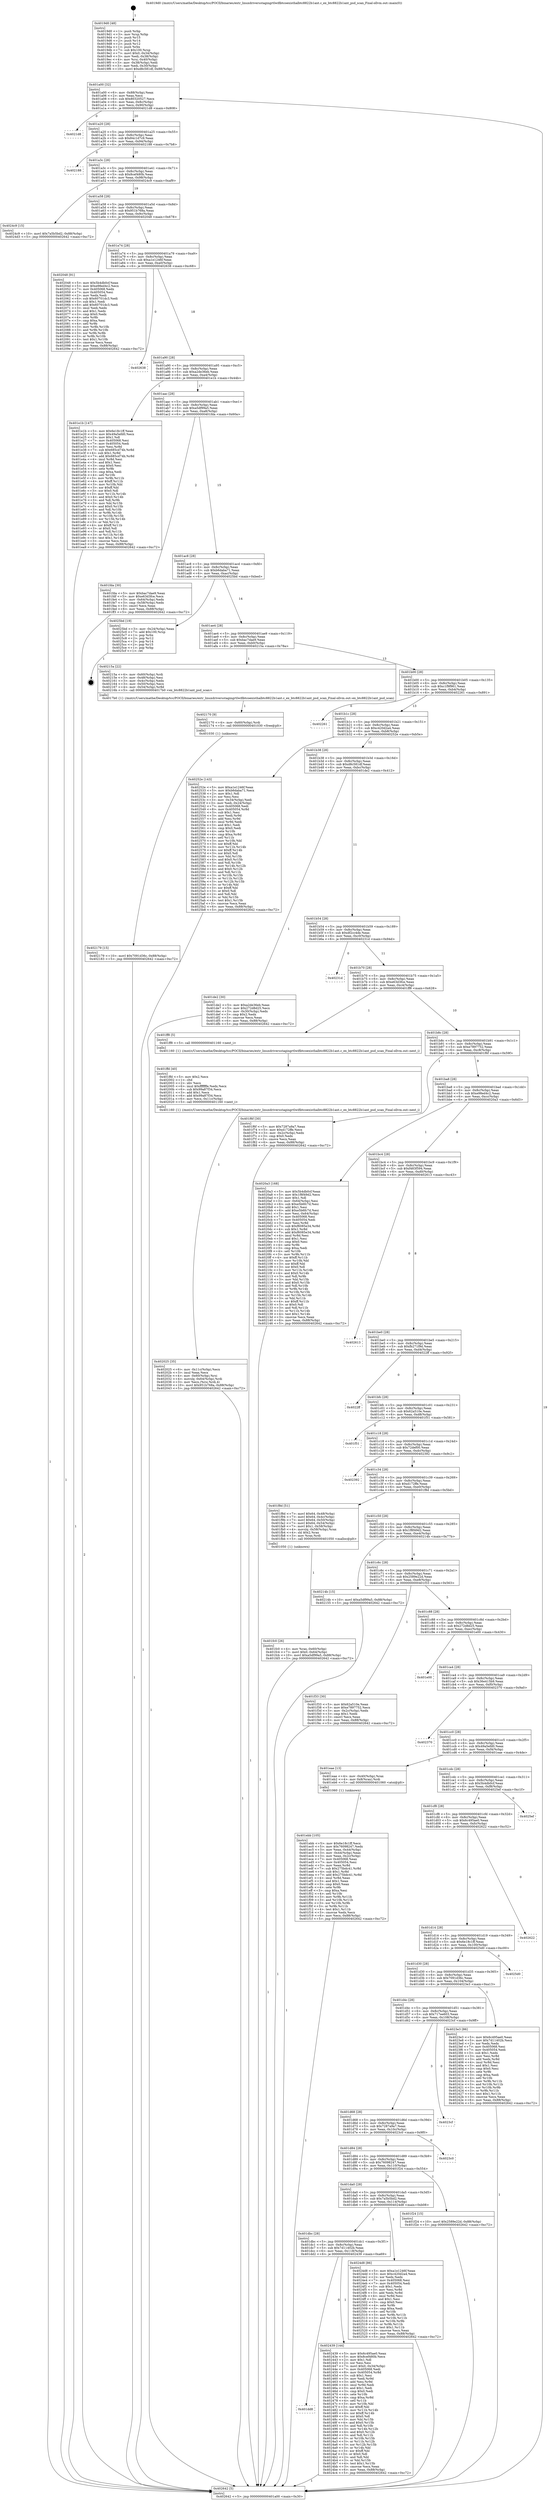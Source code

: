 digraph "0x4019d0" {
  label = "0x4019d0 (/mnt/c/Users/mathe/Desktop/tcc/POCII/binaries/extr_linuxdriversstagingrtlwifibtcoexisthalbtc8822b1ant.c_ex_btc8822b1ant_psd_scan_Final-ollvm.out::main(0))"
  labelloc = "t"
  node[shape=record]

  Entry [label="",width=0.3,height=0.3,shape=circle,fillcolor=black,style=filled]
  "0x401a00" [label="{
     0x401a00 [32]\l
     | [instrs]\l
     &nbsp;&nbsp;0x401a00 \<+6\>: mov -0x88(%rbp),%eax\l
     &nbsp;&nbsp;0x401a06 \<+2\>: mov %eax,%ecx\l
     &nbsp;&nbsp;0x401a08 \<+6\>: sub $0x80320527,%ecx\l
     &nbsp;&nbsp;0x401a0e \<+6\>: mov %eax,-0x8c(%rbp)\l
     &nbsp;&nbsp;0x401a14 \<+6\>: mov %ecx,-0x90(%rbp)\l
     &nbsp;&nbsp;0x401a1a \<+6\>: je 00000000004021d8 \<main+0x808\>\l
  }"]
  "0x4021d8" [label="{
     0x4021d8\l
  }", style=dashed]
  "0x401a20" [label="{
     0x401a20 [28]\l
     | [instrs]\l
     &nbsp;&nbsp;0x401a20 \<+5\>: jmp 0000000000401a25 \<main+0x55\>\l
     &nbsp;&nbsp;0x401a25 \<+6\>: mov -0x8c(%rbp),%eax\l
     &nbsp;&nbsp;0x401a2b \<+5\>: sub $0x84c1d7c9,%eax\l
     &nbsp;&nbsp;0x401a30 \<+6\>: mov %eax,-0x94(%rbp)\l
     &nbsp;&nbsp;0x401a36 \<+6\>: je 0000000000402188 \<main+0x7b8\>\l
  }"]
  Exit [label="",width=0.3,height=0.3,shape=circle,fillcolor=black,style=filled,peripheries=2]
  "0x402188" [label="{
     0x402188\l
  }", style=dashed]
  "0x401a3c" [label="{
     0x401a3c [28]\l
     | [instrs]\l
     &nbsp;&nbsp;0x401a3c \<+5\>: jmp 0000000000401a41 \<main+0x71\>\l
     &nbsp;&nbsp;0x401a41 \<+6\>: mov -0x8c(%rbp),%eax\l
     &nbsp;&nbsp;0x401a47 \<+5\>: sub $0x8cef480b,%eax\l
     &nbsp;&nbsp;0x401a4c \<+6\>: mov %eax,-0x98(%rbp)\l
     &nbsp;&nbsp;0x401a52 \<+6\>: je 00000000004024c9 \<main+0xaf9\>\l
  }"]
  "0x401dd8" [label="{
     0x401dd8\l
  }", style=dashed]
  "0x4024c9" [label="{
     0x4024c9 [15]\l
     | [instrs]\l
     &nbsp;&nbsp;0x4024c9 \<+10\>: movl $0x7a5b5bd2,-0x88(%rbp)\l
     &nbsp;&nbsp;0x4024d3 \<+5\>: jmp 0000000000402642 \<main+0xc72\>\l
  }"]
  "0x401a58" [label="{
     0x401a58 [28]\l
     | [instrs]\l
     &nbsp;&nbsp;0x401a58 \<+5\>: jmp 0000000000401a5d \<main+0x8d\>\l
     &nbsp;&nbsp;0x401a5d \<+6\>: mov -0x8c(%rbp),%eax\l
     &nbsp;&nbsp;0x401a63 \<+5\>: sub $0x951b768a,%eax\l
     &nbsp;&nbsp;0x401a68 \<+6\>: mov %eax,-0x9c(%rbp)\l
     &nbsp;&nbsp;0x401a6e \<+6\>: je 0000000000402048 \<main+0x678\>\l
  }"]
  "0x402439" [label="{
     0x402439 [144]\l
     | [instrs]\l
     &nbsp;&nbsp;0x402439 \<+5\>: mov $0x6c495ae0,%eax\l
     &nbsp;&nbsp;0x40243e \<+5\>: mov $0x8cef480b,%ecx\l
     &nbsp;&nbsp;0x402443 \<+2\>: mov $0x1,%dl\l
     &nbsp;&nbsp;0x402445 \<+2\>: xor %esi,%esi\l
     &nbsp;&nbsp;0x402447 \<+7\>: movl $0x0,-0x34(%rbp)\l
     &nbsp;&nbsp;0x40244e \<+7\>: mov 0x405068,%edi\l
     &nbsp;&nbsp;0x402455 \<+8\>: mov 0x405054,%r8d\l
     &nbsp;&nbsp;0x40245d \<+3\>: sub $0x1,%esi\l
     &nbsp;&nbsp;0x402460 \<+3\>: mov %edi,%r9d\l
     &nbsp;&nbsp;0x402463 \<+3\>: add %esi,%r9d\l
     &nbsp;&nbsp;0x402466 \<+4\>: imul %r9d,%edi\l
     &nbsp;&nbsp;0x40246a \<+3\>: and $0x1,%edi\l
     &nbsp;&nbsp;0x40246d \<+3\>: cmp $0x0,%edi\l
     &nbsp;&nbsp;0x402470 \<+4\>: sete %r10b\l
     &nbsp;&nbsp;0x402474 \<+4\>: cmp $0xa,%r8d\l
     &nbsp;&nbsp;0x402478 \<+4\>: setl %r11b\l
     &nbsp;&nbsp;0x40247c \<+3\>: mov %r10b,%bl\l
     &nbsp;&nbsp;0x40247f \<+3\>: xor $0xff,%bl\l
     &nbsp;&nbsp;0x402482 \<+3\>: mov %r11b,%r14b\l
     &nbsp;&nbsp;0x402485 \<+4\>: xor $0xff,%r14b\l
     &nbsp;&nbsp;0x402489 \<+3\>: xor $0x0,%dl\l
     &nbsp;&nbsp;0x40248c \<+3\>: mov %bl,%r15b\l
     &nbsp;&nbsp;0x40248f \<+4\>: and $0x0,%r15b\l
     &nbsp;&nbsp;0x402493 \<+3\>: and %dl,%r10b\l
     &nbsp;&nbsp;0x402496 \<+3\>: mov %r14b,%r12b\l
     &nbsp;&nbsp;0x402499 \<+4\>: and $0x0,%r12b\l
     &nbsp;&nbsp;0x40249d \<+3\>: and %dl,%r11b\l
     &nbsp;&nbsp;0x4024a0 \<+3\>: or %r10b,%r15b\l
     &nbsp;&nbsp;0x4024a3 \<+3\>: or %r11b,%r12b\l
     &nbsp;&nbsp;0x4024a6 \<+3\>: xor %r12b,%r15b\l
     &nbsp;&nbsp;0x4024a9 \<+3\>: or %r14b,%bl\l
     &nbsp;&nbsp;0x4024ac \<+3\>: xor $0xff,%bl\l
     &nbsp;&nbsp;0x4024af \<+3\>: or $0x0,%dl\l
     &nbsp;&nbsp;0x4024b2 \<+2\>: and %dl,%bl\l
     &nbsp;&nbsp;0x4024b4 \<+3\>: or %bl,%r15b\l
     &nbsp;&nbsp;0x4024b7 \<+4\>: test $0x1,%r15b\l
     &nbsp;&nbsp;0x4024bb \<+3\>: cmovne %ecx,%eax\l
     &nbsp;&nbsp;0x4024be \<+6\>: mov %eax,-0x88(%rbp)\l
     &nbsp;&nbsp;0x4024c4 \<+5\>: jmp 0000000000402642 \<main+0xc72\>\l
  }"]
  "0x402048" [label="{
     0x402048 [91]\l
     | [instrs]\l
     &nbsp;&nbsp;0x402048 \<+5\>: mov $0x5b4db0cf,%eax\l
     &nbsp;&nbsp;0x40204d \<+5\>: mov $0xe98ed4c2,%ecx\l
     &nbsp;&nbsp;0x402052 \<+7\>: mov 0x405068,%edx\l
     &nbsp;&nbsp;0x402059 \<+7\>: mov 0x405054,%esi\l
     &nbsp;&nbsp;0x402060 \<+2\>: mov %edx,%edi\l
     &nbsp;&nbsp;0x402062 \<+6\>: sub $0x60701dc3,%edi\l
     &nbsp;&nbsp;0x402068 \<+3\>: sub $0x1,%edi\l
     &nbsp;&nbsp;0x40206b \<+6\>: add $0x60701dc3,%edi\l
     &nbsp;&nbsp;0x402071 \<+3\>: imul %edi,%edx\l
     &nbsp;&nbsp;0x402074 \<+3\>: and $0x1,%edx\l
     &nbsp;&nbsp;0x402077 \<+3\>: cmp $0x0,%edx\l
     &nbsp;&nbsp;0x40207a \<+4\>: sete %r8b\l
     &nbsp;&nbsp;0x40207e \<+3\>: cmp $0xa,%esi\l
     &nbsp;&nbsp;0x402081 \<+4\>: setl %r9b\l
     &nbsp;&nbsp;0x402085 \<+3\>: mov %r8b,%r10b\l
     &nbsp;&nbsp;0x402088 \<+3\>: and %r9b,%r10b\l
     &nbsp;&nbsp;0x40208b \<+3\>: xor %r9b,%r8b\l
     &nbsp;&nbsp;0x40208e \<+3\>: or %r8b,%r10b\l
     &nbsp;&nbsp;0x402091 \<+4\>: test $0x1,%r10b\l
     &nbsp;&nbsp;0x402095 \<+3\>: cmovne %ecx,%eax\l
     &nbsp;&nbsp;0x402098 \<+6\>: mov %eax,-0x88(%rbp)\l
     &nbsp;&nbsp;0x40209e \<+5\>: jmp 0000000000402642 \<main+0xc72\>\l
  }"]
  "0x401a74" [label="{
     0x401a74 [28]\l
     | [instrs]\l
     &nbsp;&nbsp;0x401a74 \<+5\>: jmp 0000000000401a79 \<main+0xa9\>\l
     &nbsp;&nbsp;0x401a79 \<+6\>: mov -0x8c(%rbp),%eax\l
     &nbsp;&nbsp;0x401a7f \<+5\>: sub $0xa1e1246f,%eax\l
     &nbsp;&nbsp;0x401a84 \<+6\>: mov %eax,-0xa0(%rbp)\l
     &nbsp;&nbsp;0x401a8a \<+6\>: je 0000000000402638 \<main+0xc68\>\l
  }"]
  "0x401dbc" [label="{
     0x401dbc [28]\l
     | [instrs]\l
     &nbsp;&nbsp;0x401dbc \<+5\>: jmp 0000000000401dc1 \<main+0x3f1\>\l
     &nbsp;&nbsp;0x401dc1 \<+6\>: mov -0x8c(%rbp),%eax\l
     &nbsp;&nbsp;0x401dc7 \<+5\>: sub $0x7d11402b,%eax\l
     &nbsp;&nbsp;0x401dcc \<+6\>: mov %eax,-0x118(%rbp)\l
     &nbsp;&nbsp;0x401dd2 \<+6\>: je 0000000000402439 \<main+0xa69\>\l
  }"]
  "0x402638" [label="{
     0x402638\l
  }", style=dashed]
  "0x401a90" [label="{
     0x401a90 [28]\l
     | [instrs]\l
     &nbsp;&nbsp;0x401a90 \<+5\>: jmp 0000000000401a95 \<main+0xc5\>\l
     &nbsp;&nbsp;0x401a95 \<+6\>: mov -0x8c(%rbp),%eax\l
     &nbsp;&nbsp;0x401a9b \<+5\>: sub $0xa2de36eb,%eax\l
     &nbsp;&nbsp;0x401aa0 \<+6\>: mov %eax,-0xa4(%rbp)\l
     &nbsp;&nbsp;0x401aa6 \<+6\>: je 0000000000401e1b \<main+0x44b\>\l
  }"]
  "0x4024d8" [label="{
     0x4024d8 [86]\l
     | [instrs]\l
     &nbsp;&nbsp;0x4024d8 \<+5\>: mov $0xa1e1246f,%eax\l
     &nbsp;&nbsp;0x4024dd \<+5\>: mov $0xc420d2a4,%ecx\l
     &nbsp;&nbsp;0x4024e2 \<+2\>: xor %edx,%edx\l
     &nbsp;&nbsp;0x4024e4 \<+7\>: mov 0x405068,%esi\l
     &nbsp;&nbsp;0x4024eb \<+7\>: mov 0x405054,%edi\l
     &nbsp;&nbsp;0x4024f2 \<+3\>: sub $0x1,%edx\l
     &nbsp;&nbsp;0x4024f5 \<+3\>: mov %esi,%r8d\l
     &nbsp;&nbsp;0x4024f8 \<+3\>: add %edx,%r8d\l
     &nbsp;&nbsp;0x4024fb \<+4\>: imul %r8d,%esi\l
     &nbsp;&nbsp;0x4024ff \<+3\>: and $0x1,%esi\l
     &nbsp;&nbsp;0x402502 \<+3\>: cmp $0x0,%esi\l
     &nbsp;&nbsp;0x402505 \<+4\>: sete %r9b\l
     &nbsp;&nbsp;0x402509 \<+3\>: cmp $0xa,%edi\l
     &nbsp;&nbsp;0x40250c \<+4\>: setl %r10b\l
     &nbsp;&nbsp;0x402510 \<+3\>: mov %r9b,%r11b\l
     &nbsp;&nbsp;0x402513 \<+3\>: and %r10b,%r11b\l
     &nbsp;&nbsp;0x402516 \<+3\>: xor %r10b,%r9b\l
     &nbsp;&nbsp;0x402519 \<+3\>: or %r9b,%r11b\l
     &nbsp;&nbsp;0x40251c \<+4\>: test $0x1,%r11b\l
     &nbsp;&nbsp;0x402520 \<+3\>: cmovne %ecx,%eax\l
     &nbsp;&nbsp;0x402523 \<+6\>: mov %eax,-0x88(%rbp)\l
     &nbsp;&nbsp;0x402529 \<+5\>: jmp 0000000000402642 \<main+0xc72\>\l
  }"]
  "0x401e1b" [label="{
     0x401e1b [147]\l
     | [instrs]\l
     &nbsp;&nbsp;0x401e1b \<+5\>: mov $0x6e18c1ff,%eax\l
     &nbsp;&nbsp;0x401e20 \<+5\>: mov $0x49a5efd0,%ecx\l
     &nbsp;&nbsp;0x401e25 \<+2\>: mov $0x1,%dl\l
     &nbsp;&nbsp;0x401e27 \<+7\>: mov 0x405068,%esi\l
     &nbsp;&nbsp;0x401e2e \<+7\>: mov 0x405054,%edi\l
     &nbsp;&nbsp;0x401e35 \<+3\>: mov %esi,%r8d\l
     &nbsp;&nbsp;0x401e38 \<+7\>: sub $0x685cd74b,%r8d\l
     &nbsp;&nbsp;0x401e3f \<+4\>: sub $0x1,%r8d\l
     &nbsp;&nbsp;0x401e43 \<+7\>: add $0x685cd74b,%r8d\l
     &nbsp;&nbsp;0x401e4a \<+4\>: imul %r8d,%esi\l
     &nbsp;&nbsp;0x401e4e \<+3\>: and $0x1,%esi\l
     &nbsp;&nbsp;0x401e51 \<+3\>: cmp $0x0,%esi\l
     &nbsp;&nbsp;0x401e54 \<+4\>: sete %r9b\l
     &nbsp;&nbsp;0x401e58 \<+3\>: cmp $0xa,%edi\l
     &nbsp;&nbsp;0x401e5b \<+4\>: setl %r10b\l
     &nbsp;&nbsp;0x401e5f \<+3\>: mov %r9b,%r11b\l
     &nbsp;&nbsp;0x401e62 \<+4\>: xor $0xff,%r11b\l
     &nbsp;&nbsp;0x401e66 \<+3\>: mov %r10b,%bl\l
     &nbsp;&nbsp;0x401e69 \<+3\>: xor $0xff,%bl\l
     &nbsp;&nbsp;0x401e6c \<+3\>: xor $0x0,%dl\l
     &nbsp;&nbsp;0x401e6f \<+3\>: mov %r11b,%r14b\l
     &nbsp;&nbsp;0x401e72 \<+4\>: and $0x0,%r14b\l
     &nbsp;&nbsp;0x401e76 \<+3\>: and %dl,%r9b\l
     &nbsp;&nbsp;0x401e79 \<+3\>: mov %bl,%r15b\l
     &nbsp;&nbsp;0x401e7c \<+4\>: and $0x0,%r15b\l
     &nbsp;&nbsp;0x401e80 \<+3\>: and %dl,%r10b\l
     &nbsp;&nbsp;0x401e83 \<+3\>: or %r9b,%r14b\l
     &nbsp;&nbsp;0x401e86 \<+3\>: or %r10b,%r15b\l
     &nbsp;&nbsp;0x401e89 \<+3\>: xor %r15b,%r14b\l
     &nbsp;&nbsp;0x401e8c \<+3\>: or %bl,%r11b\l
     &nbsp;&nbsp;0x401e8f \<+4\>: xor $0xff,%r11b\l
     &nbsp;&nbsp;0x401e93 \<+3\>: or $0x0,%dl\l
     &nbsp;&nbsp;0x401e96 \<+3\>: and %dl,%r11b\l
     &nbsp;&nbsp;0x401e99 \<+3\>: or %r11b,%r14b\l
     &nbsp;&nbsp;0x401e9c \<+4\>: test $0x1,%r14b\l
     &nbsp;&nbsp;0x401ea0 \<+3\>: cmovne %ecx,%eax\l
     &nbsp;&nbsp;0x401ea3 \<+6\>: mov %eax,-0x88(%rbp)\l
     &nbsp;&nbsp;0x401ea9 \<+5\>: jmp 0000000000402642 \<main+0xc72\>\l
  }"]
  "0x401aac" [label="{
     0x401aac [28]\l
     | [instrs]\l
     &nbsp;&nbsp;0x401aac \<+5\>: jmp 0000000000401ab1 \<main+0xe1\>\l
     &nbsp;&nbsp;0x401ab1 \<+6\>: mov -0x8c(%rbp),%eax\l
     &nbsp;&nbsp;0x401ab7 \<+5\>: sub $0xa5df99a5,%eax\l
     &nbsp;&nbsp;0x401abc \<+6\>: mov %eax,-0xa8(%rbp)\l
     &nbsp;&nbsp;0x401ac2 \<+6\>: je 0000000000401fda \<main+0x60a\>\l
  }"]
  "0x402179" [label="{
     0x402179 [15]\l
     | [instrs]\l
     &nbsp;&nbsp;0x402179 \<+10\>: movl $0x7091d36c,-0x88(%rbp)\l
     &nbsp;&nbsp;0x402183 \<+5\>: jmp 0000000000402642 \<main+0xc72\>\l
  }"]
  "0x401fda" [label="{
     0x401fda [30]\l
     | [instrs]\l
     &nbsp;&nbsp;0x401fda \<+5\>: mov $0xbac7dae9,%eax\l
     &nbsp;&nbsp;0x401fdf \<+5\>: mov $0xe63d3fce,%ecx\l
     &nbsp;&nbsp;0x401fe4 \<+3\>: mov -0x64(%rbp),%edx\l
     &nbsp;&nbsp;0x401fe7 \<+3\>: cmp -0x58(%rbp),%edx\l
     &nbsp;&nbsp;0x401fea \<+3\>: cmovl %ecx,%eax\l
     &nbsp;&nbsp;0x401fed \<+6\>: mov %eax,-0x88(%rbp)\l
     &nbsp;&nbsp;0x401ff3 \<+5\>: jmp 0000000000402642 \<main+0xc72\>\l
  }"]
  "0x401ac8" [label="{
     0x401ac8 [28]\l
     | [instrs]\l
     &nbsp;&nbsp;0x401ac8 \<+5\>: jmp 0000000000401acd \<main+0xfd\>\l
     &nbsp;&nbsp;0x401acd \<+6\>: mov -0x8c(%rbp),%eax\l
     &nbsp;&nbsp;0x401ad3 \<+5\>: sub $0xb6daba71,%eax\l
     &nbsp;&nbsp;0x401ad8 \<+6\>: mov %eax,-0xac(%rbp)\l
     &nbsp;&nbsp;0x401ade \<+6\>: je 00000000004025bd \<main+0xbed\>\l
  }"]
  "0x402170" [label="{
     0x402170 [9]\l
     | [instrs]\l
     &nbsp;&nbsp;0x402170 \<+4\>: mov -0x60(%rbp),%rdi\l
     &nbsp;&nbsp;0x402174 \<+5\>: call 0000000000401030 \<free@plt\>\l
     | [calls]\l
     &nbsp;&nbsp;0x401030 \{1\} (unknown)\l
  }"]
  "0x4025bd" [label="{
     0x4025bd [19]\l
     | [instrs]\l
     &nbsp;&nbsp;0x4025bd \<+3\>: mov -0x24(%rbp),%eax\l
     &nbsp;&nbsp;0x4025c0 \<+7\>: add $0x100,%rsp\l
     &nbsp;&nbsp;0x4025c7 \<+1\>: pop %rbx\l
     &nbsp;&nbsp;0x4025c8 \<+2\>: pop %r12\l
     &nbsp;&nbsp;0x4025ca \<+2\>: pop %r14\l
     &nbsp;&nbsp;0x4025cc \<+2\>: pop %r15\l
     &nbsp;&nbsp;0x4025ce \<+1\>: pop %rbp\l
     &nbsp;&nbsp;0x4025cf \<+1\>: ret\l
  }"]
  "0x401ae4" [label="{
     0x401ae4 [28]\l
     | [instrs]\l
     &nbsp;&nbsp;0x401ae4 \<+5\>: jmp 0000000000401ae9 \<main+0x119\>\l
     &nbsp;&nbsp;0x401ae9 \<+6\>: mov -0x8c(%rbp),%eax\l
     &nbsp;&nbsp;0x401aef \<+5\>: sub $0xbac7dae9,%eax\l
     &nbsp;&nbsp;0x401af4 \<+6\>: mov %eax,-0xb0(%rbp)\l
     &nbsp;&nbsp;0x401afa \<+6\>: je 000000000040215a \<main+0x78a\>\l
  }"]
  "0x402025" [label="{
     0x402025 [35]\l
     | [instrs]\l
     &nbsp;&nbsp;0x402025 \<+6\>: mov -0x11c(%rbp),%ecx\l
     &nbsp;&nbsp;0x40202b \<+3\>: imul %eax,%ecx\l
     &nbsp;&nbsp;0x40202e \<+4\>: mov -0x60(%rbp),%rsi\l
     &nbsp;&nbsp;0x402032 \<+4\>: movslq -0x64(%rbp),%rdi\l
     &nbsp;&nbsp;0x402036 \<+3\>: mov %ecx,(%rsi,%rdi,4)\l
     &nbsp;&nbsp;0x402039 \<+10\>: movl $0x951b768a,-0x88(%rbp)\l
     &nbsp;&nbsp;0x402043 \<+5\>: jmp 0000000000402642 \<main+0xc72\>\l
  }"]
  "0x40215a" [label="{
     0x40215a [22]\l
     | [instrs]\l
     &nbsp;&nbsp;0x40215a \<+4\>: mov -0x60(%rbp),%rdi\l
     &nbsp;&nbsp;0x40215e \<+3\>: mov -0x48(%rbp),%esi\l
     &nbsp;&nbsp;0x402161 \<+3\>: mov -0x4c(%rbp),%edx\l
     &nbsp;&nbsp;0x402164 \<+3\>: mov -0x50(%rbp),%ecx\l
     &nbsp;&nbsp;0x402167 \<+4\>: mov -0x54(%rbp),%r8d\l
     &nbsp;&nbsp;0x40216b \<+5\>: call 00000000004017b0 \<ex_btc8822b1ant_psd_scan\>\l
     | [calls]\l
     &nbsp;&nbsp;0x4017b0 \{1\} (/mnt/c/Users/mathe/Desktop/tcc/POCII/binaries/extr_linuxdriversstagingrtlwifibtcoexisthalbtc8822b1ant.c_ex_btc8822b1ant_psd_scan_Final-ollvm.out::ex_btc8822b1ant_psd_scan)\l
  }"]
  "0x401b00" [label="{
     0x401b00 [28]\l
     | [instrs]\l
     &nbsp;&nbsp;0x401b00 \<+5\>: jmp 0000000000401b05 \<main+0x135\>\l
     &nbsp;&nbsp;0x401b05 \<+6\>: mov -0x8c(%rbp),%eax\l
     &nbsp;&nbsp;0x401b0b \<+5\>: sub $0xc1f9f961,%eax\l
     &nbsp;&nbsp;0x401b10 \<+6\>: mov %eax,-0xb4(%rbp)\l
     &nbsp;&nbsp;0x401b16 \<+6\>: je 0000000000402261 \<main+0x891\>\l
  }"]
  "0x401ffd" [label="{
     0x401ffd [40]\l
     | [instrs]\l
     &nbsp;&nbsp;0x401ffd \<+5\>: mov $0x2,%ecx\l
     &nbsp;&nbsp;0x402002 \<+1\>: cltd\l
     &nbsp;&nbsp;0x402003 \<+2\>: idiv %ecx\l
     &nbsp;&nbsp;0x402005 \<+6\>: imul $0xfffffffe,%edx,%ecx\l
     &nbsp;&nbsp;0x40200b \<+6\>: sub $0x99a87f34,%ecx\l
     &nbsp;&nbsp;0x402011 \<+3\>: add $0x1,%ecx\l
     &nbsp;&nbsp;0x402014 \<+6\>: add $0x99a87f34,%ecx\l
     &nbsp;&nbsp;0x40201a \<+6\>: mov %ecx,-0x11c(%rbp)\l
     &nbsp;&nbsp;0x402020 \<+5\>: call 0000000000401160 \<next_i\>\l
     | [calls]\l
     &nbsp;&nbsp;0x401160 \{1\} (/mnt/c/Users/mathe/Desktop/tcc/POCII/binaries/extr_linuxdriversstagingrtlwifibtcoexisthalbtc8822b1ant.c_ex_btc8822b1ant_psd_scan_Final-ollvm.out::next_i)\l
  }"]
  "0x402261" [label="{
     0x402261\l
  }", style=dashed]
  "0x401b1c" [label="{
     0x401b1c [28]\l
     | [instrs]\l
     &nbsp;&nbsp;0x401b1c \<+5\>: jmp 0000000000401b21 \<main+0x151\>\l
     &nbsp;&nbsp;0x401b21 \<+6\>: mov -0x8c(%rbp),%eax\l
     &nbsp;&nbsp;0x401b27 \<+5\>: sub $0xc420d2a4,%eax\l
     &nbsp;&nbsp;0x401b2c \<+6\>: mov %eax,-0xb8(%rbp)\l
     &nbsp;&nbsp;0x401b32 \<+6\>: je 000000000040252e \<main+0xb5e\>\l
  }"]
  "0x401fc0" [label="{
     0x401fc0 [26]\l
     | [instrs]\l
     &nbsp;&nbsp;0x401fc0 \<+4\>: mov %rax,-0x60(%rbp)\l
     &nbsp;&nbsp;0x401fc4 \<+7\>: movl $0x0,-0x64(%rbp)\l
     &nbsp;&nbsp;0x401fcb \<+10\>: movl $0xa5df99a5,-0x88(%rbp)\l
     &nbsp;&nbsp;0x401fd5 \<+5\>: jmp 0000000000402642 \<main+0xc72\>\l
  }"]
  "0x40252e" [label="{
     0x40252e [143]\l
     | [instrs]\l
     &nbsp;&nbsp;0x40252e \<+5\>: mov $0xa1e1246f,%eax\l
     &nbsp;&nbsp;0x402533 \<+5\>: mov $0xb6daba71,%ecx\l
     &nbsp;&nbsp;0x402538 \<+2\>: mov $0x1,%dl\l
     &nbsp;&nbsp;0x40253a \<+2\>: xor %esi,%esi\l
     &nbsp;&nbsp;0x40253c \<+3\>: mov -0x34(%rbp),%edi\l
     &nbsp;&nbsp;0x40253f \<+3\>: mov %edi,-0x24(%rbp)\l
     &nbsp;&nbsp;0x402542 \<+7\>: mov 0x405068,%edi\l
     &nbsp;&nbsp;0x402549 \<+8\>: mov 0x405054,%r8d\l
     &nbsp;&nbsp;0x402551 \<+3\>: sub $0x1,%esi\l
     &nbsp;&nbsp;0x402554 \<+3\>: mov %edi,%r9d\l
     &nbsp;&nbsp;0x402557 \<+3\>: add %esi,%r9d\l
     &nbsp;&nbsp;0x40255a \<+4\>: imul %r9d,%edi\l
     &nbsp;&nbsp;0x40255e \<+3\>: and $0x1,%edi\l
     &nbsp;&nbsp;0x402561 \<+3\>: cmp $0x0,%edi\l
     &nbsp;&nbsp;0x402564 \<+4\>: sete %r10b\l
     &nbsp;&nbsp;0x402568 \<+4\>: cmp $0xa,%r8d\l
     &nbsp;&nbsp;0x40256c \<+4\>: setl %r11b\l
     &nbsp;&nbsp;0x402570 \<+3\>: mov %r10b,%bl\l
     &nbsp;&nbsp;0x402573 \<+3\>: xor $0xff,%bl\l
     &nbsp;&nbsp;0x402576 \<+3\>: mov %r11b,%r14b\l
     &nbsp;&nbsp;0x402579 \<+4\>: xor $0xff,%r14b\l
     &nbsp;&nbsp;0x40257d \<+3\>: xor $0x0,%dl\l
     &nbsp;&nbsp;0x402580 \<+3\>: mov %bl,%r15b\l
     &nbsp;&nbsp;0x402583 \<+4\>: and $0x0,%r15b\l
     &nbsp;&nbsp;0x402587 \<+3\>: and %dl,%r10b\l
     &nbsp;&nbsp;0x40258a \<+3\>: mov %r14b,%r12b\l
     &nbsp;&nbsp;0x40258d \<+4\>: and $0x0,%r12b\l
     &nbsp;&nbsp;0x402591 \<+3\>: and %dl,%r11b\l
     &nbsp;&nbsp;0x402594 \<+3\>: or %r10b,%r15b\l
     &nbsp;&nbsp;0x402597 \<+3\>: or %r11b,%r12b\l
     &nbsp;&nbsp;0x40259a \<+3\>: xor %r12b,%r15b\l
     &nbsp;&nbsp;0x40259d \<+3\>: or %r14b,%bl\l
     &nbsp;&nbsp;0x4025a0 \<+3\>: xor $0xff,%bl\l
     &nbsp;&nbsp;0x4025a3 \<+3\>: or $0x0,%dl\l
     &nbsp;&nbsp;0x4025a6 \<+2\>: and %dl,%bl\l
     &nbsp;&nbsp;0x4025a8 \<+3\>: or %bl,%r15b\l
     &nbsp;&nbsp;0x4025ab \<+4\>: test $0x1,%r15b\l
     &nbsp;&nbsp;0x4025af \<+3\>: cmovne %ecx,%eax\l
     &nbsp;&nbsp;0x4025b2 \<+6\>: mov %eax,-0x88(%rbp)\l
     &nbsp;&nbsp;0x4025b8 \<+5\>: jmp 0000000000402642 \<main+0xc72\>\l
  }"]
  "0x401b38" [label="{
     0x401b38 [28]\l
     | [instrs]\l
     &nbsp;&nbsp;0x401b38 \<+5\>: jmp 0000000000401b3d \<main+0x16d\>\l
     &nbsp;&nbsp;0x401b3d \<+6\>: mov -0x8c(%rbp),%eax\l
     &nbsp;&nbsp;0x401b43 \<+5\>: sub $0xd8c581df,%eax\l
     &nbsp;&nbsp;0x401b48 \<+6\>: mov %eax,-0xbc(%rbp)\l
     &nbsp;&nbsp;0x401b4e \<+6\>: je 0000000000401de2 \<main+0x412\>\l
  }"]
  "0x401da0" [label="{
     0x401da0 [28]\l
     | [instrs]\l
     &nbsp;&nbsp;0x401da0 \<+5\>: jmp 0000000000401da5 \<main+0x3d5\>\l
     &nbsp;&nbsp;0x401da5 \<+6\>: mov -0x8c(%rbp),%eax\l
     &nbsp;&nbsp;0x401dab \<+5\>: sub $0x7a5b5bd2,%eax\l
     &nbsp;&nbsp;0x401db0 \<+6\>: mov %eax,-0x114(%rbp)\l
     &nbsp;&nbsp;0x401db6 \<+6\>: je 00000000004024d8 \<main+0xb08\>\l
  }"]
  "0x401de2" [label="{
     0x401de2 [30]\l
     | [instrs]\l
     &nbsp;&nbsp;0x401de2 \<+5\>: mov $0xa2de36eb,%eax\l
     &nbsp;&nbsp;0x401de7 \<+5\>: mov $0x272d8d25,%ecx\l
     &nbsp;&nbsp;0x401dec \<+3\>: mov -0x30(%rbp),%edx\l
     &nbsp;&nbsp;0x401def \<+3\>: cmp $0x2,%edx\l
     &nbsp;&nbsp;0x401df2 \<+3\>: cmovne %ecx,%eax\l
     &nbsp;&nbsp;0x401df5 \<+6\>: mov %eax,-0x88(%rbp)\l
     &nbsp;&nbsp;0x401dfb \<+5\>: jmp 0000000000402642 \<main+0xc72\>\l
  }"]
  "0x401b54" [label="{
     0x401b54 [28]\l
     | [instrs]\l
     &nbsp;&nbsp;0x401b54 \<+5\>: jmp 0000000000401b59 \<main+0x189\>\l
     &nbsp;&nbsp;0x401b59 \<+6\>: mov -0x8c(%rbp),%eax\l
     &nbsp;&nbsp;0x401b5f \<+5\>: sub $0xdf2cc4de,%eax\l
     &nbsp;&nbsp;0x401b64 \<+6\>: mov %eax,-0xc0(%rbp)\l
     &nbsp;&nbsp;0x401b6a \<+6\>: je 000000000040231d \<main+0x94d\>\l
  }"]
  "0x402642" [label="{
     0x402642 [5]\l
     | [instrs]\l
     &nbsp;&nbsp;0x402642 \<+5\>: jmp 0000000000401a00 \<main+0x30\>\l
  }"]
  "0x4019d0" [label="{
     0x4019d0 [48]\l
     | [instrs]\l
     &nbsp;&nbsp;0x4019d0 \<+1\>: push %rbp\l
     &nbsp;&nbsp;0x4019d1 \<+3\>: mov %rsp,%rbp\l
     &nbsp;&nbsp;0x4019d4 \<+2\>: push %r15\l
     &nbsp;&nbsp;0x4019d6 \<+2\>: push %r14\l
     &nbsp;&nbsp;0x4019d8 \<+2\>: push %r12\l
     &nbsp;&nbsp;0x4019da \<+1\>: push %rbx\l
     &nbsp;&nbsp;0x4019db \<+7\>: sub $0x100,%rsp\l
     &nbsp;&nbsp;0x4019e2 \<+7\>: movl $0x0,-0x34(%rbp)\l
     &nbsp;&nbsp;0x4019e9 \<+3\>: mov %edi,-0x38(%rbp)\l
     &nbsp;&nbsp;0x4019ec \<+4\>: mov %rsi,-0x40(%rbp)\l
     &nbsp;&nbsp;0x4019f0 \<+3\>: mov -0x38(%rbp),%edi\l
     &nbsp;&nbsp;0x4019f3 \<+3\>: mov %edi,-0x30(%rbp)\l
     &nbsp;&nbsp;0x4019f6 \<+10\>: movl $0xd8c581df,-0x88(%rbp)\l
  }"]
  "0x401f24" [label="{
     0x401f24 [15]\l
     | [instrs]\l
     &nbsp;&nbsp;0x401f24 \<+10\>: movl $0x2589e22d,-0x88(%rbp)\l
     &nbsp;&nbsp;0x401f2e \<+5\>: jmp 0000000000402642 \<main+0xc72\>\l
  }"]
  "0x40231d" [label="{
     0x40231d\l
  }", style=dashed]
  "0x401b70" [label="{
     0x401b70 [28]\l
     | [instrs]\l
     &nbsp;&nbsp;0x401b70 \<+5\>: jmp 0000000000401b75 \<main+0x1a5\>\l
     &nbsp;&nbsp;0x401b75 \<+6\>: mov -0x8c(%rbp),%eax\l
     &nbsp;&nbsp;0x401b7b \<+5\>: sub $0xe63d3fce,%eax\l
     &nbsp;&nbsp;0x401b80 \<+6\>: mov %eax,-0xc4(%rbp)\l
     &nbsp;&nbsp;0x401b86 \<+6\>: je 0000000000401ff8 \<main+0x628\>\l
  }"]
  "0x401d84" [label="{
     0x401d84 [28]\l
     | [instrs]\l
     &nbsp;&nbsp;0x401d84 \<+5\>: jmp 0000000000401d89 \<main+0x3b9\>\l
     &nbsp;&nbsp;0x401d89 \<+6\>: mov -0x8c(%rbp),%eax\l
     &nbsp;&nbsp;0x401d8f \<+5\>: sub $0x76098247,%eax\l
     &nbsp;&nbsp;0x401d94 \<+6\>: mov %eax,-0x110(%rbp)\l
     &nbsp;&nbsp;0x401d9a \<+6\>: je 0000000000401f24 \<main+0x554\>\l
  }"]
  "0x401ff8" [label="{
     0x401ff8 [5]\l
     | [instrs]\l
     &nbsp;&nbsp;0x401ff8 \<+5\>: call 0000000000401160 \<next_i\>\l
     | [calls]\l
     &nbsp;&nbsp;0x401160 \{1\} (/mnt/c/Users/mathe/Desktop/tcc/POCII/binaries/extr_linuxdriversstagingrtlwifibtcoexisthalbtc8822b1ant.c_ex_btc8822b1ant_psd_scan_Final-ollvm.out::next_i)\l
  }"]
  "0x401b8c" [label="{
     0x401b8c [28]\l
     | [instrs]\l
     &nbsp;&nbsp;0x401b8c \<+5\>: jmp 0000000000401b91 \<main+0x1c1\>\l
     &nbsp;&nbsp;0x401b91 \<+6\>: mov -0x8c(%rbp),%eax\l
     &nbsp;&nbsp;0x401b97 \<+5\>: sub $0xe7897752,%eax\l
     &nbsp;&nbsp;0x401b9c \<+6\>: mov %eax,-0xc8(%rbp)\l
     &nbsp;&nbsp;0x401ba2 \<+6\>: je 0000000000401f6f \<main+0x59f\>\l
  }"]
  "0x4023c0" [label="{
     0x4023c0\l
  }", style=dashed]
  "0x401f6f" [label="{
     0x401f6f [30]\l
     | [instrs]\l
     &nbsp;&nbsp;0x401f6f \<+5\>: mov $0x7287a9a7,%eax\l
     &nbsp;&nbsp;0x401f74 \<+5\>: mov $0xd172ffe,%ecx\l
     &nbsp;&nbsp;0x401f79 \<+3\>: mov -0x2c(%rbp),%edx\l
     &nbsp;&nbsp;0x401f7c \<+3\>: cmp $0x0,%edx\l
     &nbsp;&nbsp;0x401f7f \<+3\>: cmove %ecx,%eax\l
     &nbsp;&nbsp;0x401f82 \<+6\>: mov %eax,-0x88(%rbp)\l
     &nbsp;&nbsp;0x401f88 \<+5\>: jmp 0000000000402642 \<main+0xc72\>\l
  }"]
  "0x401ba8" [label="{
     0x401ba8 [28]\l
     | [instrs]\l
     &nbsp;&nbsp;0x401ba8 \<+5\>: jmp 0000000000401bad \<main+0x1dd\>\l
     &nbsp;&nbsp;0x401bad \<+6\>: mov -0x8c(%rbp),%eax\l
     &nbsp;&nbsp;0x401bb3 \<+5\>: sub $0xe98ed4c2,%eax\l
     &nbsp;&nbsp;0x401bb8 \<+6\>: mov %eax,-0xcc(%rbp)\l
     &nbsp;&nbsp;0x401bbe \<+6\>: je 00000000004020a3 \<main+0x6d3\>\l
  }"]
  "0x401d68" [label="{
     0x401d68 [28]\l
     | [instrs]\l
     &nbsp;&nbsp;0x401d68 \<+5\>: jmp 0000000000401d6d \<main+0x39d\>\l
     &nbsp;&nbsp;0x401d6d \<+6\>: mov -0x8c(%rbp),%eax\l
     &nbsp;&nbsp;0x401d73 \<+5\>: sub $0x7287a9a7,%eax\l
     &nbsp;&nbsp;0x401d78 \<+6\>: mov %eax,-0x10c(%rbp)\l
     &nbsp;&nbsp;0x401d7e \<+6\>: je 00000000004023c0 \<main+0x9f0\>\l
  }"]
  "0x4020a3" [label="{
     0x4020a3 [168]\l
     | [instrs]\l
     &nbsp;&nbsp;0x4020a3 \<+5\>: mov $0x5b4db0cf,%eax\l
     &nbsp;&nbsp;0x4020a8 \<+5\>: mov $0x1f8f49d2,%ecx\l
     &nbsp;&nbsp;0x4020ad \<+2\>: mov $0x1,%dl\l
     &nbsp;&nbsp;0x4020af \<+3\>: mov -0x64(%rbp),%esi\l
     &nbsp;&nbsp;0x4020b2 \<+6\>: sub $0xe5b6fc7d,%esi\l
     &nbsp;&nbsp;0x4020b8 \<+3\>: add $0x1,%esi\l
     &nbsp;&nbsp;0x4020bb \<+6\>: add $0xe5b6fc7d,%esi\l
     &nbsp;&nbsp;0x4020c1 \<+3\>: mov %esi,-0x64(%rbp)\l
     &nbsp;&nbsp;0x4020c4 \<+7\>: mov 0x405068,%esi\l
     &nbsp;&nbsp;0x4020cb \<+7\>: mov 0x405054,%edi\l
     &nbsp;&nbsp;0x4020d2 \<+3\>: mov %esi,%r8d\l
     &nbsp;&nbsp;0x4020d5 \<+7\>: sub $0xf6085e34,%r8d\l
     &nbsp;&nbsp;0x4020dc \<+4\>: sub $0x1,%r8d\l
     &nbsp;&nbsp;0x4020e0 \<+7\>: add $0xf6085e34,%r8d\l
     &nbsp;&nbsp;0x4020e7 \<+4\>: imul %r8d,%esi\l
     &nbsp;&nbsp;0x4020eb \<+3\>: and $0x1,%esi\l
     &nbsp;&nbsp;0x4020ee \<+3\>: cmp $0x0,%esi\l
     &nbsp;&nbsp;0x4020f1 \<+4\>: sete %r9b\l
     &nbsp;&nbsp;0x4020f5 \<+3\>: cmp $0xa,%edi\l
     &nbsp;&nbsp;0x4020f8 \<+4\>: setl %r10b\l
     &nbsp;&nbsp;0x4020fc \<+3\>: mov %r9b,%r11b\l
     &nbsp;&nbsp;0x4020ff \<+4\>: xor $0xff,%r11b\l
     &nbsp;&nbsp;0x402103 \<+3\>: mov %r10b,%bl\l
     &nbsp;&nbsp;0x402106 \<+3\>: xor $0xff,%bl\l
     &nbsp;&nbsp;0x402109 \<+3\>: xor $0x0,%dl\l
     &nbsp;&nbsp;0x40210c \<+3\>: mov %r11b,%r14b\l
     &nbsp;&nbsp;0x40210f \<+4\>: and $0x0,%r14b\l
     &nbsp;&nbsp;0x402113 \<+3\>: and %dl,%r9b\l
     &nbsp;&nbsp;0x402116 \<+3\>: mov %bl,%r15b\l
     &nbsp;&nbsp;0x402119 \<+4\>: and $0x0,%r15b\l
     &nbsp;&nbsp;0x40211d \<+3\>: and %dl,%r10b\l
     &nbsp;&nbsp;0x402120 \<+3\>: or %r9b,%r14b\l
     &nbsp;&nbsp;0x402123 \<+3\>: or %r10b,%r15b\l
     &nbsp;&nbsp;0x402126 \<+3\>: xor %r15b,%r14b\l
     &nbsp;&nbsp;0x402129 \<+3\>: or %bl,%r11b\l
     &nbsp;&nbsp;0x40212c \<+4\>: xor $0xff,%r11b\l
     &nbsp;&nbsp;0x402130 \<+3\>: or $0x0,%dl\l
     &nbsp;&nbsp;0x402133 \<+3\>: and %dl,%r11b\l
     &nbsp;&nbsp;0x402136 \<+3\>: or %r11b,%r14b\l
     &nbsp;&nbsp;0x402139 \<+4\>: test $0x1,%r14b\l
     &nbsp;&nbsp;0x40213d \<+3\>: cmovne %ecx,%eax\l
     &nbsp;&nbsp;0x402140 \<+6\>: mov %eax,-0x88(%rbp)\l
     &nbsp;&nbsp;0x402146 \<+5\>: jmp 0000000000402642 \<main+0xc72\>\l
  }"]
  "0x401bc4" [label="{
     0x401bc4 [28]\l
     | [instrs]\l
     &nbsp;&nbsp;0x401bc4 \<+5\>: jmp 0000000000401bc9 \<main+0x1f9\>\l
     &nbsp;&nbsp;0x401bc9 \<+6\>: mov -0x8c(%rbp),%eax\l
     &nbsp;&nbsp;0x401bcf \<+5\>: sub $0xf483f594,%eax\l
     &nbsp;&nbsp;0x401bd4 \<+6\>: mov %eax,-0xd0(%rbp)\l
     &nbsp;&nbsp;0x401bda \<+6\>: je 0000000000402613 \<main+0xc43\>\l
  }"]
  "0x4023cf" [label="{
     0x4023cf\l
  }", style=dashed]
  "0x402613" [label="{
     0x402613\l
  }", style=dashed]
  "0x401be0" [label="{
     0x401be0 [28]\l
     | [instrs]\l
     &nbsp;&nbsp;0x401be0 \<+5\>: jmp 0000000000401be5 \<main+0x215\>\l
     &nbsp;&nbsp;0x401be5 \<+6\>: mov -0x8c(%rbp),%eax\l
     &nbsp;&nbsp;0x401beb \<+5\>: sub $0xfb271f9d,%eax\l
     &nbsp;&nbsp;0x401bf0 \<+6\>: mov %eax,-0xd4(%rbp)\l
     &nbsp;&nbsp;0x401bf6 \<+6\>: je 00000000004022ff \<main+0x92f\>\l
  }"]
  "0x401d4c" [label="{
     0x401d4c [28]\l
     | [instrs]\l
     &nbsp;&nbsp;0x401d4c \<+5\>: jmp 0000000000401d51 \<main+0x381\>\l
     &nbsp;&nbsp;0x401d51 \<+6\>: mov -0x8c(%rbp),%eax\l
     &nbsp;&nbsp;0x401d57 \<+5\>: sub $0x717ee603,%eax\l
     &nbsp;&nbsp;0x401d5c \<+6\>: mov %eax,-0x108(%rbp)\l
     &nbsp;&nbsp;0x401d62 \<+6\>: je 00000000004023cf \<main+0x9ff\>\l
  }"]
  "0x4022ff" [label="{
     0x4022ff\l
  }", style=dashed]
  "0x401bfc" [label="{
     0x401bfc [28]\l
     | [instrs]\l
     &nbsp;&nbsp;0x401bfc \<+5\>: jmp 0000000000401c01 \<main+0x231\>\l
     &nbsp;&nbsp;0x401c01 \<+6\>: mov -0x8c(%rbp),%eax\l
     &nbsp;&nbsp;0x401c07 \<+5\>: sub $0x62a510e,%eax\l
     &nbsp;&nbsp;0x401c0c \<+6\>: mov %eax,-0xd8(%rbp)\l
     &nbsp;&nbsp;0x401c12 \<+6\>: je 0000000000401f51 \<main+0x581\>\l
  }"]
  "0x4023e3" [label="{
     0x4023e3 [86]\l
     | [instrs]\l
     &nbsp;&nbsp;0x4023e3 \<+5\>: mov $0x6c495ae0,%eax\l
     &nbsp;&nbsp;0x4023e8 \<+5\>: mov $0x7d11402b,%ecx\l
     &nbsp;&nbsp;0x4023ed \<+2\>: xor %edx,%edx\l
     &nbsp;&nbsp;0x4023ef \<+7\>: mov 0x405068,%esi\l
     &nbsp;&nbsp;0x4023f6 \<+7\>: mov 0x405054,%edi\l
     &nbsp;&nbsp;0x4023fd \<+3\>: sub $0x1,%edx\l
     &nbsp;&nbsp;0x402400 \<+3\>: mov %esi,%r8d\l
     &nbsp;&nbsp;0x402403 \<+3\>: add %edx,%r8d\l
     &nbsp;&nbsp;0x402406 \<+4\>: imul %r8d,%esi\l
     &nbsp;&nbsp;0x40240a \<+3\>: and $0x1,%esi\l
     &nbsp;&nbsp;0x40240d \<+3\>: cmp $0x0,%esi\l
     &nbsp;&nbsp;0x402410 \<+4\>: sete %r9b\l
     &nbsp;&nbsp;0x402414 \<+3\>: cmp $0xa,%edi\l
     &nbsp;&nbsp;0x402417 \<+4\>: setl %r10b\l
     &nbsp;&nbsp;0x40241b \<+3\>: mov %r9b,%r11b\l
     &nbsp;&nbsp;0x40241e \<+3\>: and %r10b,%r11b\l
     &nbsp;&nbsp;0x402421 \<+3\>: xor %r10b,%r9b\l
     &nbsp;&nbsp;0x402424 \<+3\>: or %r9b,%r11b\l
     &nbsp;&nbsp;0x402427 \<+4\>: test $0x1,%r11b\l
     &nbsp;&nbsp;0x40242b \<+3\>: cmovne %ecx,%eax\l
     &nbsp;&nbsp;0x40242e \<+6\>: mov %eax,-0x88(%rbp)\l
     &nbsp;&nbsp;0x402434 \<+5\>: jmp 0000000000402642 \<main+0xc72\>\l
  }"]
  "0x401f51" [label="{
     0x401f51\l
  }", style=dashed]
  "0x401c18" [label="{
     0x401c18 [28]\l
     | [instrs]\l
     &nbsp;&nbsp;0x401c18 \<+5\>: jmp 0000000000401c1d \<main+0x24d\>\l
     &nbsp;&nbsp;0x401c1d \<+6\>: mov -0x8c(%rbp),%eax\l
     &nbsp;&nbsp;0x401c23 \<+5\>: sub $0x72def00,%eax\l
     &nbsp;&nbsp;0x401c28 \<+6\>: mov %eax,-0xdc(%rbp)\l
     &nbsp;&nbsp;0x401c2e \<+6\>: je 0000000000402392 \<main+0x9c2\>\l
  }"]
  "0x401d30" [label="{
     0x401d30 [28]\l
     | [instrs]\l
     &nbsp;&nbsp;0x401d30 \<+5\>: jmp 0000000000401d35 \<main+0x365\>\l
     &nbsp;&nbsp;0x401d35 \<+6\>: mov -0x8c(%rbp),%eax\l
     &nbsp;&nbsp;0x401d3b \<+5\>: sub $0x7091d36c,%eax\l
     &nbsp;&nbsp;0x401d40 \<+6\>: mov %eax,-0x104(%rbp)\l
     &nbsp;&nbsp;0x401d46 \<+6\>: je 00000000004023e3 \<main+0xa13\>\l
  }"]
  "0x402392" [label="{
     0x402392\l
  }", style=dashed]
  "0x401c34" [label="{
     0x401c34 [28]\l
     | [instrs]\l
     &nbsp;&nbsp;0x401c34 \<+5\>: jmp 0000000000401c39 \<main+0x269\>\l
     &nbsp;&nbsp;0x401c39 \<+6\>: mov -0x8c(%rbp),%eax\l
     &nbsp;&nbsp;0x401c3f \<+5\>: sub $0xd172ffe,%eax\l
     &nbsp;&nbsp;0x401c44 \<+6\>: mov %eax,-0xe0(%rbp)\l
     &nbsp;&nbsp;0x401c4a \<+6\>: je 0000000000401f8d \<main+0x5bd\>\l
  }"]
  "0x4025d0" [label="{
     0x4025d0\l
  }", style=dashed]
  "0x401f8d" [label="{
     0x401f8d [51]\l
     | [instrs]\l
     &nbsp;&nbsp;0x401f8d \<+7\>: movl $0x64,-0x48(%rbp)\l
     &nbsp;&nbsp;0x401f94 \<+7\>: movl $0x64,-0x4c(%rbp)\l
     &nbsp;&nbsp;0x401f9b \<+7\>: movl $0x64,-0x50(%rbp)\l
     &nbsp;&nbsp;0x401fa2 \<+7\>: movl $0x64,-0x54(%rbp)\l
     &nbsp;&nbsp;0x401fa9 \<+7\>: movl $0x1,-0x58(%rbp)\l
     &nbsp;&nbsp;0x401fb0 \<+4\>: movslq -0x58(%rbp),%rax\l
     &nbsp;&nbsp;0x401fb4 \<+4\>: shl $0x2,%rax\l
     &nbsp;&nbsp;0x401fb8 \<+3\>: mov %rax,%rdi\l
     &nbsp;&nbsp;0x401fbb \<+5\>: call 0000000000401050 \<malloc@plt\>\l
     | [calls]\l
     &nbsp;&nbsp;0x401050 \{1\} (unknown)\l
  }"]
  "0x401c50" [label="{
     0x401c50 [28]\l
     | [instrs]\l
     &nbsp;&nbsp;0x401c50 \<+5\>: jmp 0000000000401c55 \<main+0x285\>\l
     &nbsp;&nbsp;0x401c55 \<+6\>: mov -0x8c(%rbp),%eax\l
     &nbsp;&nbsp;0x401c5b \<+5\>: sub $0x1f8f49d2,%eax\l
     &nbsp;&nbsp;0x401c60 \<+6\>: mov %eax,-0xe4(%rbp)\l
     &nbsp;&nbsp;0x401c66 \<+6\>: je 000000000040214b \<main+0x77b\>\l
  }"]
  "0x401d14" [label="{
     0x401d14 [28]\l
     | [instrs]\l
     &nbsp;&nbsp;0x401d14 \<+5\>: jmp 0000000000401d19 \<main+0x349\>\l
     &nbsp;&nbsp;0x401d19 \<+6\>: mov -0x8c(%rbp),%eax\l
     &nbsp;&nbsp;0x401d1f \<+5\>: sub $0x6e18c1ff,%eax\l
     &nbsp;&nbsp;0x401d24 \<+6\>: mov %eax,-0x100(%rbp)\l
     &nbsp;&nbsp;0x401d2a \<+6\>: je 00000000004025d0 \<main+0xc00\>\l
  }"]
  "0x40214b" [label="{
     0x40214b [15]\l
     | [instrs]\l
     &nbsp;&nbsp;0x40214b \<+10\>: movl $0xa5df99a5,-0x88(%rbp)\l
     &nbsp;&nbsp;0x402155 \<+5\>: jmp 0000000000402642 \<main+0xc72\>\l
  }"]
  "0x401c6c" [label="{
     0x401c6c [28]\l
     | [instrs]\l
     &nbsp;&nbsp;0x401c6c \<+5\>: jmp 0000000000401c71 \<main+0x2a1\>\l
     &nbsp;&nbsp;0x401c71 \<+6\>: mov -0x8c(%rbp),%eax\l
     &nbsp;&nbsp;0x401c77 \<+5\>: sub $0x2589e22d,%eax\l
     &nbsp;&nbsp;0x401c7c \<+6\>: mov %eax,-0xe8(%rbp)\l
     &nbsp;&nbsp;0x401c82 \<+6\>: je 0000000000401f33 \<main+0x563\>\l
  }"]
  "0x402622" [label="{
     0x402622\l
  }", style=dashed]
  "0x401f33" [label="{
     0x401f33 [30]\l
     | [instrs]\l
     &nbsp;&nbsp;0x401f33 \<+5\>: mov $0x62a510e,%eax\l
     &nbsp;&nbsp;0x401f38 \<+5\>: mov $0xe7897752,%ecx\l
     &nbsp;&nbsp;0x401f3d \<+3\>: mov -0x2c(%rbp),%edx\l
     &nbsp;&nbsp;0x401f40 \<+3\>: cmp $0x1,%edx\l
     &nbsp;&nbsp;0x401f43 \<+3\>: cmovl %ecx,%eax\l
     &nbsp;&nbsp;0x401f46 \<+6\>: mov %eax,-0x88(%rbp)\l
     &nbsp;&nbsp;0x401f4c \<+5\>: jmp 0000000000402642 \<main+0xc72\>\l
  }"]
  "0x401c88" [label="{
     0x401c88 [28]\l
     | [instrs]\l
     &nbsp;&nbsp;0x401c88 \<+5\>: jmp 0000000000401c8d \<main+0x2bd\>\l
     &nbsp;&nbsp;0x401c8d \<+6\>: mov -0x8c(%rbp),%eax\l
     &nbsp;&nbsp;0x401c93 \<+5\>: sub $0x272d8d25,%eax\l
     &nbsp;&nbsp;0x401c98 \<+6\>: mov %eax,-0xec(%rbp)\l
     &nbsp;&nbsp;0x401c9e \<+6\>: je 0000000000401e00 \<main+0x430\>\l
  }"]
  "0x401cf8" [label="{
     0x401cf8 [28]\l
     | [instrs]\l
     &nbsp;&nbsp;0x401cf8 \<+5\>: jmp 0000000000401cfd \<main+0x32d\>\l
     &nbsp;&nbsp;0x401cfd \<+6\>: mov -0x8c(%rbp),%eax\l
     &nbsp;&nbsp;0x401d03 \<+5\>: sub $0x6c495ae0,%eax\l
     &nbsp;&nbsp;0x401d08 \<+6\>: mov %eax,-0xfc(%rbp)\l
     &nbsp;&nbsp;0x401d0e \<+6\>: je 0000000000402622 \<main+0xc52\>\l
  }"]
  "0x401e00" [label="{
     0x401e00\l
  }", style=dashed]
  "0x401ca4" [label="{
     0x401ca4 [28]\l
     | [instrs]\l
     &nbsp;&nbsp;0x401ca4 \<+5\>: jmp 0000000000401ca9 \<main+0x2d9\>\l
     &nbsp;&nbsp;0x401ca9 \<+6\>: mov -0x8c(%rbp),%eax\l
     &nbsp;&nbsp;0x401caf \<+5\>: sub $0x36e415b9,%eax\l
     &nbsp;&nbsp;0x401cb4 \<+6\>: mov %eax,-0xf0(%rbp)\l
     &nbsp;&nbsp;0x401cba \<+6\>: je 0000000000402370 \<main+0x9a0\>\l
  }"]
  "0x4025ef" [label="{
     0x4025ef\l
  }", style=dashed]
  "0x402370" [label="{
     0x402370\l
  }", style=dashed]
  "0x401cc0" [label="{
     0x401cc0 [28]\l
     | [instrs]\l
     &nbsp;&nbsp;0x401cc0 \<+5\>: jmp 0000000000401cc5 \<main+0x2f5\>\l
     &nbsp;&nbsp;0x401cc5 \<+6\>: mov -0x8c(%rbp),%eax\l
     &nbsp;&nbsp;0x401ccb \<+5\>: sub $0x49a5efd0,%eax\l
     &nbsp;&nbsp;0x401cd0 \<+6\>: mov %eax,-0xf4(%rbp)\l
     &nbsp;&nbsp;0x401cd6 \<+6\>: je 0000000000401eae \<main+0x4de\>\l
  }"]
  "0x401ebb" [label="{
     0x401ebb [105]\l
     | [instrs]\l
     &nbsp;&nbsp;0x401ebb \<+5\>: mov $0x6e18c1ff,%ecx\l
     &nbsp;&nbsp;0x401ec0 \<+5\>: mov $0x76098247,%edx\l
     &nbsp;&nbsp;0x401ec5 \<+3\>: mov %eax,-0x44(%rbp)\l
     &nbsp;&nbsp;0x401ec8 \<+3\>: mov -0x44(%rbp),%eax\l
     &nbsp;&nbsp;0x401ecb \<+3\>: mov %eax,-0x2c(%rbp)\l
     &nbsp;&nbsp;0x401ece \<+7\>: mov 0x405068,%eax\l
     &nbsp;&nbsp;0x401ed5 \<+7\>: mov 0x405054,%esi\l
     &nbsp;&nbsp;0x401edc \<+3\>: mov %eax,%r8d\l
     &nbsp;&nbsp;0x401edf \<+7\>: sub $0x275bdc41,%r8d\l
     &nbsp;&nbsp;0x401ee6 \<+4\>: sub $0x1,%r8d\l
     &nbsp;&nbsp;0x401eea \<+7\>: add $0x275bdc41,%r8d\l
     &nbsp;&nbsp;0x401ef1 \<+4\>: imul %r8d,%eax\l
     &nbsp;&nbsp;0x401ef5 \<+3\>: and $0x1,%eax\l
     &nbsp;&nbsp;0x401ef8 \<+3\>: cmp $0x0,%eax\l
     &nbsp;&nbsp;0x401efb \<+4\>: sete %r9b\l
     &nbsp;&nbsp;0x401eff \<+3\>: cmp $0xa,%esi\l
     &nbsp;&nbsp;0x401f02 \<+4\>: setl %r10b\l
     &nbsp;&nbsp;0x401f06 \<+3\>: mov %r9b,%r11b\l
     &nbsp;&nbsp;0x401f09 \<+3\>: and %r10b,%r11b\l
     &nbsp;&nbsp;0x401f0c \<+3\>: xor %r10b,%r9b\l
     &nbsp;&nbsp;0x401f0f \<+3\>: or %r9b,%r11b\l
     &nbsp;&nbsp;0x401f12 \<+4\>: test $0x1,%r11b\l
     &nbsp;&nbsp;0x401f16 \<+3\>: cmovne %edx,%ecx\l
     &nbsp;&nbsp;0x401f19 \<+6\>: mov %ecx,-0x88(%rbp)\l
     &nbsp;&nbsp;0x401f1f \<+5\>: jmp 0000000000402642 \<main+0xc72\>\l
  }"]
  "0x401eae" [label="{
     0x401eae [13]\l
     | [instrs]\l
     &nbsp;&nbsp;0x401eae \<+4\>: mov -0x40(%rbp),%rax\l
     &nbsp;&nbsp;0x401eb2 \<+4\>: mov 0x8(%rax),%rdi\l
     &nbsp;&nbsp;0x401eb6 \<+5\>: call 0000000000401060 \<atoi@plt\>\l
     | [calls]\l
     &nbsp;&nbsp;0x401060 \{1\} (unknown)\l
  }"]
  "0x401cdc" [label="{
     0x401cdc [28]\l
     | [instrs]\l
     &nbsp;&nbsp;0x401cdc \<+5\>: jmp 0000000000401ce1 \<main+0x311\>\l
     &nbsp;&nbsp;0x401ce1 \<+6\>: mov -0x8c(%rbp),%eax\l
     &nbsp;&nbsp;0x401ce7 \<+5\>: sub $0x5b4db0cf,%eax\l
     &nbsp;&nbsp;0x401cec \<+6\>: mov %eax,-0xf8(%rbp)\l
     &nbsp;&nbsp;0x401cf2 \<+6\>: je 00000000004025ef \<main+0xc1f\>\l
  }"]
  Entry -> "0x4019d0" [label=" 1"]
  "0x401a00" -> "0x4021d8" [label=" 0"]
  "0x401a00" -> "0x401a20" [label=" 20"]
  "0x4025bd" -> Exit [label=" 1"]
  "0x401a20" -> "0x402188" [label=" 0"]
  "0x401a20" -> "0x401a3c" [label=" 20"]
  "0x40252e" -> "0x402642" [label=" 1"]
  "0x401a3c" -> "0x4024c9" [label=" 1"]
  "0x401a3c" -> "0x401a58" [label=" 19"]
  "0x4024d8" -> "0x402642" [label=" 1"]
  "0x401a58" -> "0x402048" [label=" 1"]
  "0x401a58" -> "0x401a74" [label=" 18"]
  "0x4024c9" -> "0x402642" [label=" 1"]
  "0x401a74" -> "0x402638" [label=" 0"]
  "0x401a74" -> "0x401a90" [label=" 18"]
  "0x401dbc" -> "0x401dd8" [label=" 0"]
  "0x401a90" -> "0x401e1b" [label=" 1"]
  "0x401a90" -> "0x401aac" [label=" 17"]
  "0x401dbc" -> "0x402439" [label=" 1"]
  "0x401aac" -> "0x401fda" [label=" 2"]
  "0x401aac" -> "0x401ac8" [label=" 15"]
  "0x401da0" -> "0x401dbc" [label=" 1"]
  "0x401ac8" -> "0x4025bd" [label=" 1"]
  "0x401ac8" -> "0x401ae4" [label=" 14"]
  "0x401da0" -> "0x4024d8" [label=" 1"]
  "0x401ae4" -> "0x40215a" [label=" 1"]
  "0x401ae4" -> "0x401b00" [label=" 13"]
  "0x402439" -> "0x402642" [label=" 1"]
  "0x401b00" -> "0x402261" [label=" 0"]
  "0x401b00" -> "0x401b1c" [label=" 13"]
  "0x4023e3" -> "0x402642" [label=" 1"]
  "0x401b1c" -> "0x40252e" [label=" 1"]
  "0x401b1c" -> "0x401b38" [label=" 12"]
  "0x402179" -> "0x402642" [label=" 1"]
  "0x401b38" -> "0x401de2" [label=" 1"]
  "0x401b38" -> "0x401b54" [label=" 11"]
  "0x401de2" -> "0x402642" [label=" 1"]
  "0x4019d0" -> "0x401a00" [label=" 1"]
  "0x402642" -> "0x401a00" [label=" 19"]
  "0x401e1b" -> "0x402642" [label=" 1"]
  "0x402170" -> "0x402179" [label=" 1"]
  "0x401b54" -> "0x40231d" [label=" 0"]
  "0x401b54" -> "0x401b70" [label=" 11"]
  "0x40215a" -> "0x402170" [label=" 1"]
  "0x401b70" -> "0x401ff8" [label=" 1"]
  "0x401b70" -> "0x401b8c" [label=" 10"]
  "0x4020a3" -> "0x402642" [label=" 1"]
  "0x401b8c" -> "0x401f6f" [label=" 1"]
  "0x401b8c" -> "0x401ba8" [label=" 9"]
  "0x402048" -> "0x402642" [label=" 1"]
  "0x401ba8" -> "0x4020a3" [label=" 1"]
  "0x401ba8" -> "0x401bc4" [label=" 8"]
  "0x401ffd" -> "0x402025" [label=" 1"]
  "0x401bc4" -> "0x402613" [label=" 0"]
  "0x401bc4" -> "0x401be0" [label=" 8"]
  "0x401ff8" -> "0x401ffd" [label=" 1"]
  "0x401be0" -> "0x4022ff" [label=" 0"]
  "0x401be0" -> "0x401bfc" [label=" 8"]
  "0x401fc0" -> "0x402642" [label=" 1"]
  "0x401bfc" -> "0x401f51" [label=" 0"]
  "0x401bfc" -> "0x401c18" [label=" 8"]
  "0x401f8d" -> "0x401fc0" [label=" 1"]
  "0x401c18" -> "0x402392" [label=" 0"]
  "0x401c18" -> "0x401c34" [label=" 8"]
  "0x401f33" -> "0x402642" [label=" 1"]
  "0x401c34" -> "0x401f8d" [label=" 1"]
  "0x401c34" -> "0x401c50" [label=" 7"]
  "0x401f24" -> "0x402642" [label=" 1"]
  "0x401c50" -> "0x40214b" [label=" 1"]
  "0x401c50" -> "0x401c6c" [label=" 6"]
  "0x401d84" -> "0x401f24" [label=" 1"]
  "0x401c6c" -> "0x401f33" [label=" 1"]
  "0x401c6c" -> "0x401c88" [label=" 5"]
  "0x40214b" -> "0x402642" [label=" 1"]
  "0x401c88" -> "0x401e00" [label=" 0"]
  "0x401c88" -> "0x401ca4" [label=" 5"]
  "0x401d68" -> "0x4023c0" [label=" 0"]
  "0x401ca4" -> "0x402370" [label=" 0"]
  "0x401ca4" -> "0x401cc0" [label=" 5"]
  "0x402025" -> "0x402642" [label=" 1"]
  "0x401cc0" -> "0x401eae" [label=" 1"]
  "0x401cc0" -> "0x401cdc" [label=" 4"]
  "0x401eae" -> "0x401ebb" [label=" 1"]
  "0x401ebb" -> "0x402642" [label=" 1"]
  "0x401d4c" -> "0x401d68" [label=" 3"]
  "0x401cdc" -> "0x4025ef" [label=" 0"]
  "0x401cdc" -> "0x401cf8" [label=" 4"]
  "0x401d68" -> "0x401d84" [label=" 3"]
  "0x401cf8" -> "0x402622" [label=" 0"]
  "0x401cf8" -> "0x401d14" [label=" 4"]
  "0x401d84" -> "0x401da0" [label=" 2"]
  "0x401d14" -> "0x4025d0" [label=" 0"]
  "0x401d14" -> "0x401d30" [label=" 4"]
  "0x401f6f" -> "0x402642" [label=" 1"]
  "0x401d30" -> "0x4023e3" [label=" 1"]
  "0x401d30" -> "0x401d4c" [label=" 3"]
  "0x401fda" -> "0x402642" [label=" 2"]
  "0x401d4c" -> "0x4023cf" [label=" 0"]
}
